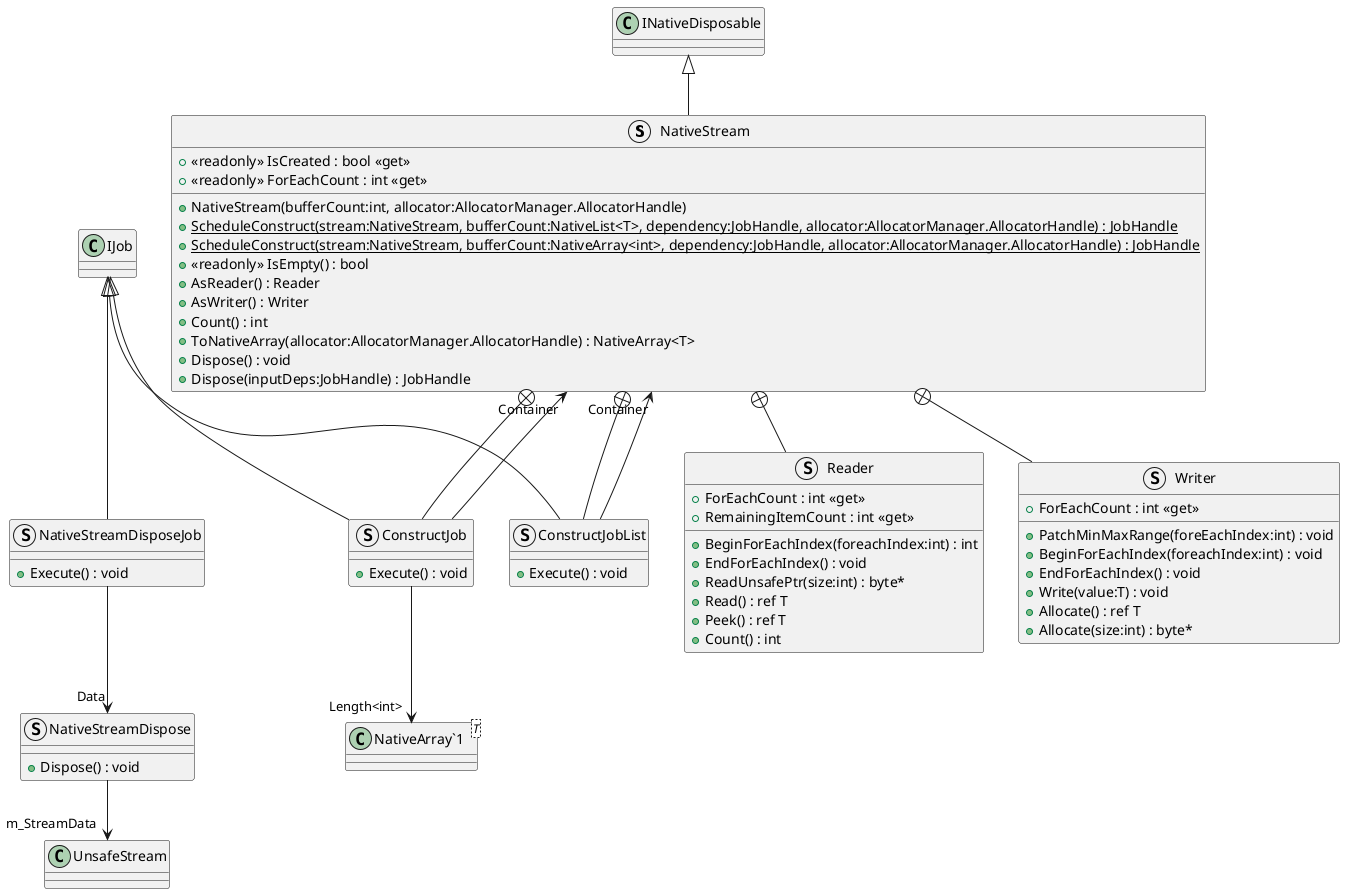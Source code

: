 @startuml
struct NativeStream {
    + NativeStream(bufferCount:int, allocator:AllocatorManager.AllocatorHandle)
    + {static} ScheduleConstruct(stream:NativeStream, bufferCount:NativeList<T>, dependency:JobHandle, allocator:AllocatorManager.AllocatorHandle) : JobHandle
    + {static} ScheduleConstruct(stream:NativeStream, bufferCount:NativeArray<int>, dependency:JobHandle, allocator:AllocatorManager.AllocatorHandle) : JobHandle
    + <<readonly>> IsEmpty() : bool
    + <<readonly>> IsCreated : bool <<get>>
    + <<readonly>> ForEachCount : int <<get>>
    + AsReader() : Reader
    + AsWriter() : Writer
    + Count() : int
    + ToNativeArray(allocator:AllocatorManager.AllocatorHandle) : NativeArray<T>
    + Dispose() : void
    + Dispose(inputDeps:JobHandle) : JobHandle
}
struct NativeStreamDispose {
    + Dispose() : void
}
struct NativeStreamDisposeJob {
    + Execute() : void
}
struct ConstructJobList {
    + Execute() : void
}
struct ConstructJob {
    + Execute() : void
}
struct Writer {
    + ForEachCount : int <<get>>
    + PatchMinMaxRange(foreEachIndex:int) : void
    + BeginForEachIndex(foreachIndex:int) : void
    + EndForEachIndex() : void
    + Write(value:T) : void
    + Allocate() : ref T
    + Allocate(size:int) : byte*
}
struct Reader {
    + BeginForEachIndex(foreachIndex:int) : int
    + EndForEachIndex() : void
    + ForEachCount : int <<get>>
    + RemainingItemCount : int <<get>>
    + ReadUnsafePtr(size:int) : byte*
    + Read() : ref T
    + Peek() : ref T
    + Count() : int
}
class "NativeArray`1"<T> {
}
INativeDisposable <|-- NativeStream
NativeStreamDispose --> "m_StreamData" UnsafeStream
IJob <|-- NativeStreamDisposeJob
NativeStreamDisposeJob --> "Data" NativeStreamDispose
NativeStream +-- ConstructJobList
IJob <|-- ConstructJobList
ConstructJobList --> "Container" NativeStream
NativeStream +-- ConstructJob
IJob <|-- ConstructJob
ConstructJob --> "Container" NativeStream
ConstructJob --> "Length<int>" "NativeArray`1"
NativeStream +-- Writer
NativeStream +-- Reader
@enduml
